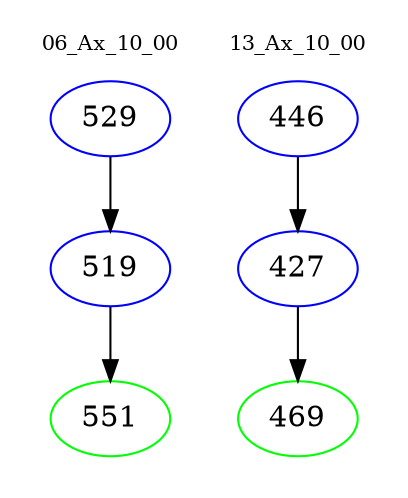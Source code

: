 digraph{
subgraph cluster_0 {
color = white
label = "06_Ax_10_00";
fontsize=10;
T0_529 [label="529", color="blue"]
T0_529 -> T0_519 [color="black"]
T0_519 [label="519", color="blue"]
T0_519 -> T0_551 [color="black"]
T0_551 [label="551", color="green"]
}
subgraph cluster_1 {
color = white
label = "13_Ax_10_00";
fontsize=10;
T1_446 [label="446", color="blue"]
T1_446 -> T1_427 [color="black"]
T1_427 [label="427", color="blue"]
T1_427 -> T1_469 [color="black"]
T1_469 [label="469", color="green"]
}
}
